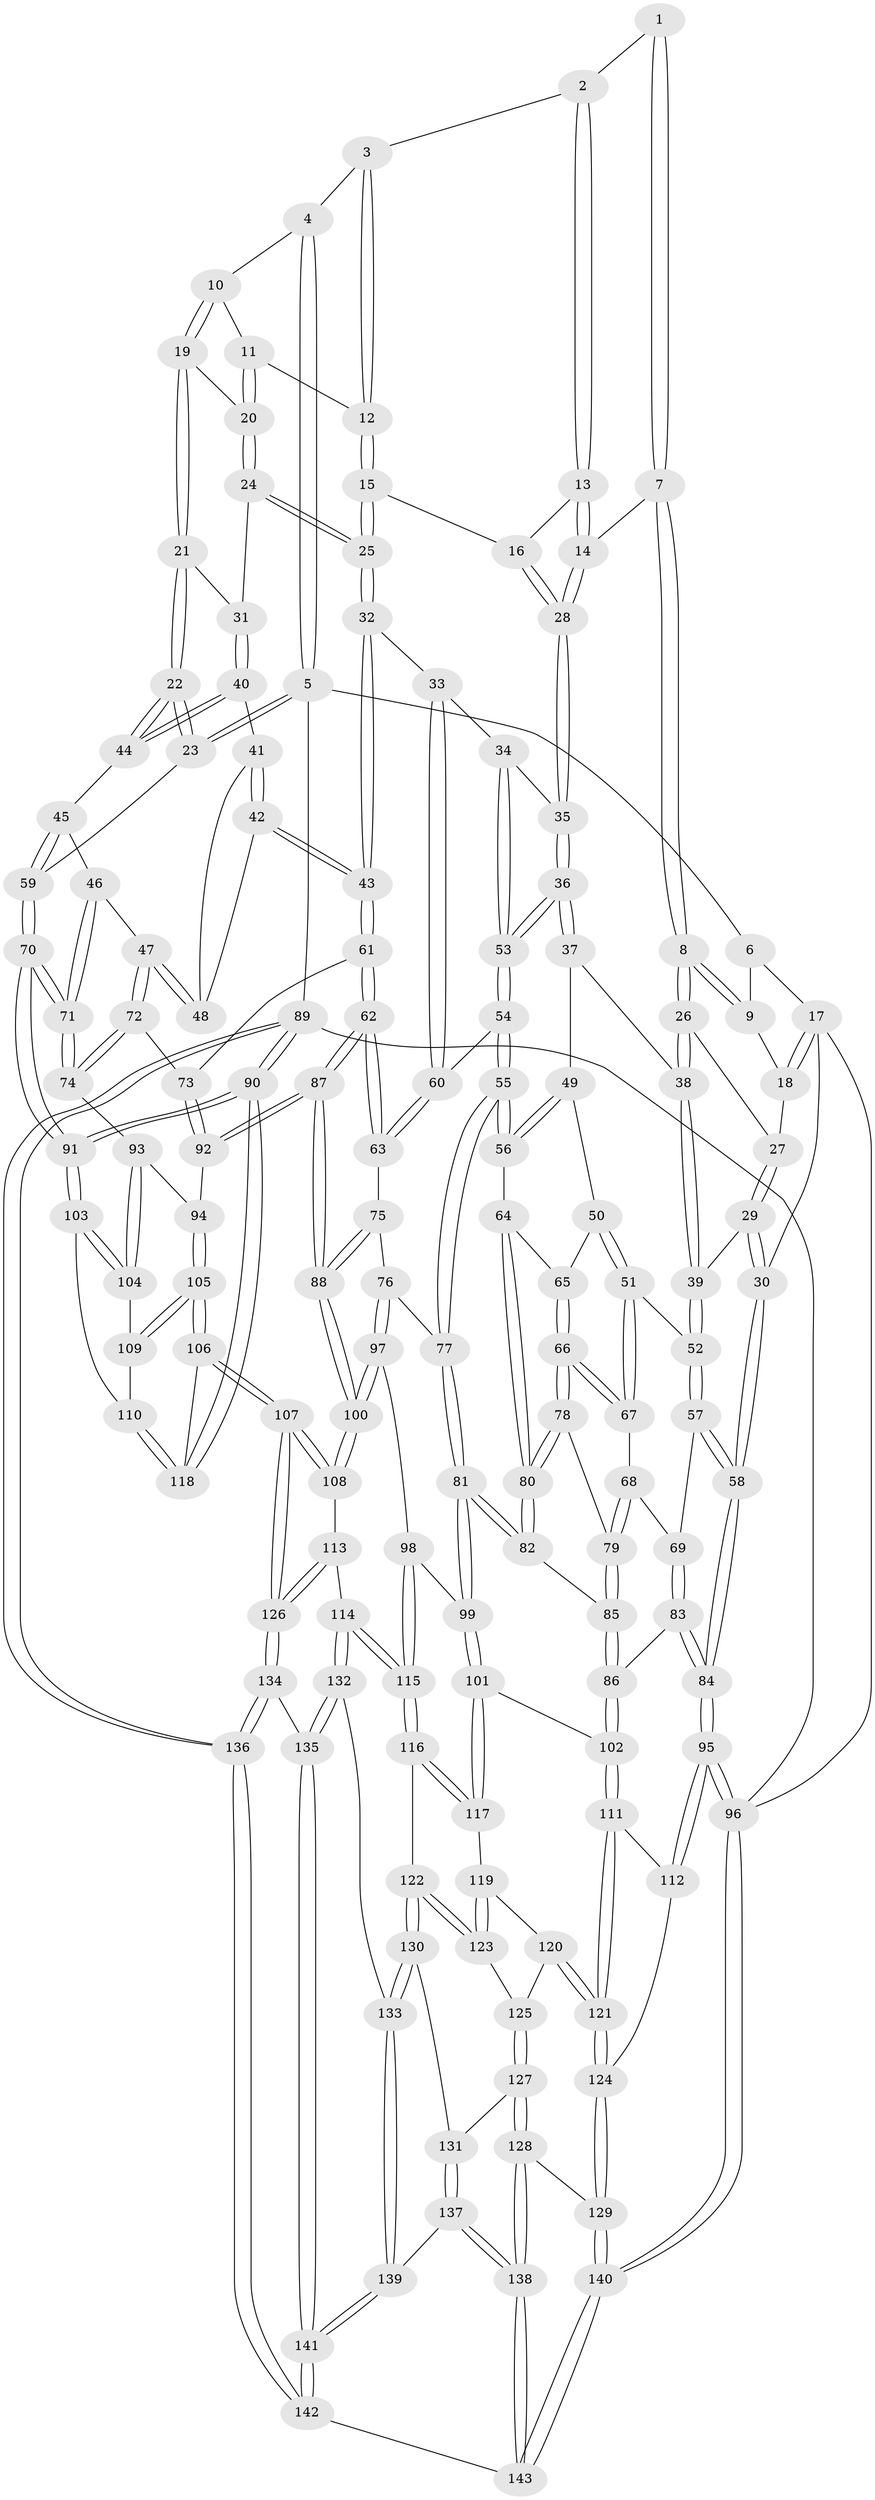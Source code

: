 // Generated by graph-tools (version 1.1) at 2025/03/03/09/25 03:03:18]
// undirected, 143 vertices, 354 edges
graph export_dot {
graph [start="1"]
  node [color=gray90,style=filled];
  1 [pos="+0.28677312197490185+0"];
  2 [pos="+0.5524656893993903+0"];
  3 [pos="+0.6034901523225822+0"];
  4 [pos="+0.8299588709797803+0"];
  5 [pos="+1+0"];
  6 [pos="+0.1967675061541981+0"];
  7 [pos="+0.3251725246337879+0.15445454755726845"];
  8 [pos="+0.320666367993188+0.1577989699603479"];
  9 [pos="+0.14845886738736735+0"];
  10 [pos="+0.8553718042044473+0.06334438785841101"];
  11 [pos="+0.7879657847810889+0.08794142957602476"];
  12 [pos="+0.7284085394340452+0.09175239113083362"];
  13 [pos="+0.5395958955198739+0"];
  14 [pos="+0.47861710299194077+0.13320192938948527"];
  15 [pos="+0.7016862934705675+0.1658143967561085"];
  16 [pos="+0.656947631928829+0.15326263425925976"];
  17 [pos="+0+0.23709141626565314"];
  18 [pos="+0.1160335598651898+0.06706541217256277"];
  19 [pos="+0.8839578292561167+0.09177792394402821"];
  20 [pos="+0.8168242928033516+0.18776704450804244"];
  21 [pos="+1+0.1565500992086436"];
  22 [pos="+1+0.13265538961892956"];
  23 [pos="+1+0.12743078913300154"];
  24 [pos="+0.7943880072761939+0.25414760806270487"];
  25 [pos="+0.7366596131214957+0.2635942640528991"];
  26 [pos="+0.3061315299218567+0.17567358123102353"];
  27 [pos="+0.17055268304997684+0.15880677813764496"];
  28 [pos="+0.4975157410399681+0.16280679568121917"];
  29 [pos="+0.11402843217784268+0.26356002607834844"];
  30 [pos="+0+0.2599636233551"];
  31 [pos="+0.8605879373924238+0.26916700764187135"];
  32 [pos="+0.7146977547962746+0.29144430178673997"];
  33 [pos="+0.6321191606559534+0.3238010697643725"];
  34 [pos="+0.5770155545835576+0.2935336268405239"];
  35 [pos="+0.5071921916988521+0.21069958498346764"];
  36 [pos="+0.3996799771359739+0.3263927602343714"];
  37 [pos="+0.36361333118760475+0.3126044538286455"];
  38 [pos="+0.3022464503127494+0.21977538402015143"];
  39 [pos="+0.18903041242872104+0.32798301458031465"];
  40 [pos="+0.8662394292353809+0.282800752213606"];
  41 [pos="+0.8604358093306353+0.33523073119452923"];
  42 [pos="+0.7918215488025646+0.4278875583847774"];
  43 [pos="+0.7835343336650762+0.42927445736478287"];
  44 [pos="+0.9276974501692349+0.3460544034758522"];
  45 [pos="+0.9420698066715472+0.38901235701899056"];
  46 [pos="+0.9362299446900108+0.4198959009082032"];
  47 [pos="+0.9036975966145177+0.44041462454174646"];
  48 [pos="+0.8775874794365192+0.4292178508764834"];
  49 [pos="+0.30927018298725195+0.3601943604283912"];
  50 [pos="+0.2186154784026243+0.37035029674198344"];
  51 [pos="+0.2084007386356313+0.36670354873970995"];
  52 [pos="+0.19238259650719933+0.3465359869938164"];
  53 [pos="+0.4352283423526805+0.3984369795435279"];
  54 [pos="+0.43628383947039734+0.4247346737085294"];
  55 [pos="+0.4181166658411153+0.47576162085984824"];
  56 [pos="+0.3470746957833136+0.46221681904691103"];
  57 [pos="+0.09161720522144977+0.4126063690508723"];
  58 [pos="+0+0.3457909801003776"];
  59 [pos="+1+0.19495588962080376"];
  60 [pos="+0.613021134417211+0.4062011664614161"];
  61 [pos="+0.7805044278312014+0.4364829641302229"];
  62 [pos="+0.7245897822266053+0.5050431388804709"];
  63 [pos="+0.6185134308942596+0.43826018736786854"];
  64 [pos="+0.3143215294563545+0.4674275470159772"];
  65 [pos="+0.2516042906907344+0.40834340020965587"];
  66 [pos="+0.237699401034556+0.5117334000858108"];
  67 [pos="+0.19725011437745923+0.4217957268786371"];
  68 [pos="+0.1448331351533671+0.48193210026828315"];
  69 [pos="+0.12263707133626338+0.4890174013875728"];
  70 [pos="+1+0.5195756249900308"];
  71 [pos="+1+0.5099827631499576"];
  72 [pos="+0.9017066046035416+0.5020364450264082"];
  73 [pos="+0.8513862080616611+0.5227415982353524"];
  74 [pos="+0.9256433835046853+0.5287023211809845"];
  75 [pos="+0.5812564393508388+0.4948982257071138"];
  76 [pos="+0.5023272510446726+0.5586010586971252"];
  77 [pos="+0.4372110960581259+0.5255783027491137"];
  78 [pos="+0.23816268224438775+0.5130325536248476"];
  79 [pos="+0.22758451264529636+0.5178944981495114"];
  80 [pos="+0.25958228370883174+0.5154684811414688"];
  81 [pos="+0.3367956001693097+0.6281616646874375"];
  82 [pos="+0.292700335560366+0.5838519535217954"];
  83 [pos="+0.06629523287824794+0.5938607906022927"];
  84 [pos="+0+0.5830026209996444"];
  85 [pos="+0.1609490211655922+0.6010819201037167"];
  86 [pos="+0.1263493847221353+0.6281152918683587"];
  87 [pos="+0.7360222241943416+0.6120126923422192"];
  88 [pos="+0.7185673670671421+0.6275122953312284"];
  89 [pos="+1+1"];
  90 [pos="+1+1"];
  91 [pos="+1+0.7013529700273744"];
  92 [pos="+0.7801533662031657+0.6116858493379033"];
  93 [pos="+0.9152239977607685+0.6343214926314595"];
  94 [pos="+0.848672731708394+0.6398450445309652"];
  95 [pos="+0+0.6977847193753888"];
  96 [pos="+0+1"];
  97 [pos="+0.5038702750342888+0.5616691905013845"];
  98 [pos="+0.48089586680820456+0.6970291867033914"];
  99 [pos="+0.3282595825890888+0.6745638925687111"];
  100 [pos="+0.6811282645589574+0.6732633849335163"];
  101 [pos="+0.3190962603705566+0.6877046313113361"];
  102 [pos="+0.14429359693347005+0.6573309903445396"];
  103 [pos="+1+0.6748741016374913"];
  104 [pos="+0.9349244665103381+0.6449337050710368"];
  105 [pos="+0.8513767981871154+0.7526492646220827"];
  106 [pos="+0.8450414743995646+0.8304770145306953"];
  107 [pos="+0.8350577753650453+0.8319899037866866"];
  108 [pos="+0.6797282786203663+0.6803203321444781"];
  109 [pos="+0.9154140673894465+0.7006488018564442"];
  110 [pos="+0.9070714157248178+0.7573345187881104"];
  111 [pos="+0.13849485283469684+0.7298536639351756"];
  112 [pos="+0+0.7580916566847304"];
  113 [pos="+0.6083729880599684+0.7647430705785458"];
  114 [pos="+0.5455530969749282+0.8037155523490906"];
  115 [pos="+0.5377224328746515+0.7979931629668734"];
  116 [pos="+0.424789533017597+0.7897701200934053"];
  117 [pos="+0.3192964737641626+0.7088940868240176"];
  118 [pos="+0.8554718467947956+0.8327552694501258"];
  119 [pos="+0.31262045501638397+0.724488772067881"];
  120 [pos="+0.246888293534375+0.7972147263166367"];
  121 [pos="+0.1579822838580834+0.8342362610074343"];
  122 [pos="+0.3640027828932418+0.8463455835051245"];
  123 [pos="+0.3504508266209304+0.8403552808549295"];
  124 [pos="+0.14754053984021182+0.8567407890592411"];
  125 [pos="+0.30785956728332387+0.8546049580094003"];
  126 [pos="+0.7632519254882102+0.8986897485192454"];
  127 [pos="+0.29275370551446217+0.8972783468168493"];
  128 [pos="+0.2501756713342178+0.9102352606108558"];
  129 [pos="+0.14031846416383797+0.9194363617298225"];
  130 [pos="+0.3734474436383779+0.8664779055034378"];
  131 [pos="+0.3209976737703255+0.9150844248823247"];
  132 [pos="+0.5397161238728487+0.8701064527505714"];
  133 [pos="+0.4179250007719099+0.9072150721348375"];
  134 [pos="+0.7555726782487149+0.915288778073008"];
  135 [pos="+0.5655270822009808+0.9306429163680782"];
  136 [pos="+0.8174724554804526+1"];
  137 [pos="+0.3602761143323309+0.9840824008870204"];
  138 [pos="+0.3509556049323796+1"];
  139 [pos="+0.38771157495359776+0.9564054508254206"];
  140 [pos="+0+1"];
  141 [pos="+0.5605781584331413+1"];
  142 [pos="+0.5712219476753223+1"];
  143 [pos="+0.2990098692023359+1"];
  1 -- 2;
  1 -- 7;
  1 -- 7;
  2 -- 3;
  2 -- 13;
  2 -- 13;
  3 -- 4;
  3 -- 12;
  3 -- 12;
  4 -- 5;
  4 -- 5;
  4 -- 10;
  5 -- 6;
  5 -- 23;
  5 -- 23;
  5 -- 89;
  6 -- 9;
  6 -- 17;
  7 -- 8;
  7 -- 8;
  7 -- 14;
  8 -- 9;
  8 -- 9;
  8 -- 26;
  8 -- 26;
  9 -- 18;
  10 -- 11;
  10 -- 19;
  10 -- 19;
  11 -- 12;
  11 -- 20;
  11 -- 20;
  12 -- 15;
  12 -- 15;
  13 -- 14;
  13 -- 14;
  13 -- 16;
  14 -- 28;
  14 -- 28;
  15 -- 16;
  15 -- 25;
  15 -- 25;
  16 -- 28;
  16 -- 28;
  17 -- 18;
  17 -- 18;
  17 -- 30;
  17 -- 96;
  18 -- 27;
  19 -- 20;
  19 -- 21;
  19 -- 21;
  20 -- 24;
  20 -- 24;
  21 -- 22;
  21 -- 22;
  21 -- 31;
  22 -- 23;
  22 -- 23;
  22 -- 44;
  22 -- 44;
  23 -- 59;
  24 -- 25;
  24 -- 25;
  24 -- 31;
  25 -- 32;
  25 -- 32;
  26 -- 27;
  26 -- 38;
  26 -- 38;
  27 -- 29;
  27 -- 29;
  28 -- 35;
  28 -- 35;
  29 -- 30;
  29 -- 30;
  29 -- 39;
  30 -- 58;
  30 -- 58;
  31 -- 40;
  31 -- 40;
  32 -- 33;
  32 -- 43;
  32 -- 43;
  33 -- 34;
  33 -- 60;
  33 -- 60;
  34 -- 35;
  34 -- 53;
  34 -- 53;
  35 -- 36;
  35 -- 36;
  36 -- 37;
  36 -- 37;
  36 -- 53;
  36 -- 53;
  37 -- 38;
  37 -- 49;
  38 -- 39;
  38 -- 39;
  39 -- 52;
  39 -- 52;
  40 -- 41;
  40 -- 44;
  40 -- 44;
  41 -- 42;
  41 -- 42;
  41 -- 48;
  42 -- 43;
  42 -- 43;
  42 -- 48;
  43 -- 61;
  43 -- 61;
  44 -- 45;
  45 -- 46;
  45 -- 59;
  45 -- 59;
  46 -- 47;
  46 -- 71;
  46 -- 71;
  47 -- 48;
  47 -- 48;
  47 -- 72;
  47 -- 72;
  49 -- 50;
  49 -- 56;
  49 -- 56;
  50 -- 51;
  50 -- 51;
  50 -- 65;
  51 -- 52;
  51 -- 67;
  51 -- 67;
  52 -- 57;
  52 -- 57;
  53 -- 54;
  53 -- 54;
  54 -- 55;
  54 -- 55;
  54 -- 60;
  55 -- 56;
  55 -- 56;
  55 -- 77;
  55 -- 77;
  56 -- 64;
  57 -- 58;
  57 -- 58;
  57 -- 69;
  58 -- 84;
  58 -- 84;
  59 -- 70;
  59 -- 70;
  60 -- 63;
  60 -- 63;
  61 -- 62;
  61 -- 62;
  61 -- 73;
  62 -- 63;
  62 -- 63;
  62 -- 87;
  62 -- 87;
  63 -- 75;
  64 -- 65;
  64 -- 80;
  64 -- 80;
  65 -- 66;
  65 -- 66;
  66 -- 67;
  66 -- 67;
  66 -- 78;
  66 -- 78;
  67 -- 68;
  68 -- 69;
  68 -- 79;
  68 -- 79;
  69 -- 83;
  69 -- 83;
  70 -- 71;
  70 -- 71;
  70 -- 91;
  70 -- 91;
  71 -- 74;
  71 -- 74;
  72 -- 73;
  72 -- 74;
  72 -- 74;
  73 -- 92;
  73 -- 92;
  74 -- 93;
  75 -- 76;
  75 -- 88;
  75 -- 88;
  76 -- 77;
  76 -- 97;
  76 -- 97;
  77 -- 81;
  77 -- 81;
  78 -- 79;
  78 -- 80;
  78 -- 80;
  79 -- 85;
  79 -- 85;
  80 -- 82;
  80 -- 82;
  81 -- 82;
  81 -- 82;
  81 -- 99;
  81 -- 99;
  82 -- 85;
  83 -- 84;
  83 -- 84;
  83 -- 86;
  84 -- 95;
  84 -- 95;
  85 -- 86;
  85 -- 86;
  86 -- 102;
  86 -- 102;
  87 -- 88;
  87 -- 88;
  87 -- 92;
  87 -- 92;
  88 -- 100;
  88 -- 100;
  89 -- 90;
  89 -- 90;
  89 -- 136;
  89 -- 136;
  89 -- 96;
  90 -- 91;
  90 -- 91;
  90 -- 118;
  90 -- 118;
  91 -- 103;
  91 -- 103;
  92 -- 94;
  93 -- 94;
  93 -- 104;
  93 -- 104;
  94 -- 105;
  94 -- 105;
  95 -- 96;
  95 -- 96;
  95 -- 112;
  95 -- 112;
  96 -- 140;
  96 -- 140;
  97 -- 98;
  97 -- 100;
  97 -- 100;
  98 -- 99;
  98 -- 115;
  98 -- 115;
  99 -- 101;
  99 -- 101;
  100 -- 108;
  100 -- 108;
  101 -- 102;
  101 -- 117;
  101 -- 117;
  102 -- 111;
  102 -- 111;
  103 -- 104;
  103 -- 104;
  103 -- 110;
  104 -- 109;
  105 -- 106;
  105 -- 106;
  105 -- 109;
  105 -- 109;
  106 -- 107;
  106 -- 107;
  106 -- 118;
  107 -- 108;
  107 -- 108;
  107 -- 126;
  107 -- 126;
  108 -- 113;
  109 -- 110;
  110 -- 118;
  110 -- 118;
  111 -- 112;
  111 -- 121;
  111 -- 121;
  112 -- 124;
  113 -- 114;
  113 -- 126;
  113 -- 126;
  114 -- 115;
  114 -- 115;
  114 -- 132;
  114 -- 132;
  115 -- 116;
  115 -- 116;
  116 -- 117;
  116 -- 117;
  116 -- 122;
  117 -- 119;
  119 -- 120;
  119 -- 123;
  119 -- 123;
  120 -- 121;
  120 -- 121;
  120 -- 125;
  121 -- 124;
  121 -- 124;
  122 -- 123;
  122 -- 123;
  122 -- 130;
  122 -- 130;
  123 -- 125;
  124 -- 129;
  124 -- 129;
  125 -- 127;
  125 -- 127;
  126 -- 134;
  126 -- 134;
  127 -- 128;
  127 -- 128;
  127 -- 131;
  128 -- 129;
  128 -- 138;
  128 -- 138;
  129 -- 140;
  129 -- 140;
  130 -- 131;
  130 -- 133;
  130 -- 133;
  131 -- 137;
  131 -- 137;
  132 -- 133;
  132 -- 135;
  132 -- 135;
  133 -- 139;
  133 -- 139;
  134 -- 135;
  134 -- 136;
  134 -- 136;
  135 -- 141;
  135 -- 141;
  136 -- 142;
  136 -- 142;
  137 -- 138;
  137 -- 138;
  137 -- 139;
  138 -- 143;
  138 -- 143;
  139 -- 141;
  139 -- 141;
  140 -- 143;
  140 -- 143;
  141 -- 142;
  141 -- 142;
  142 -- 143;
}
